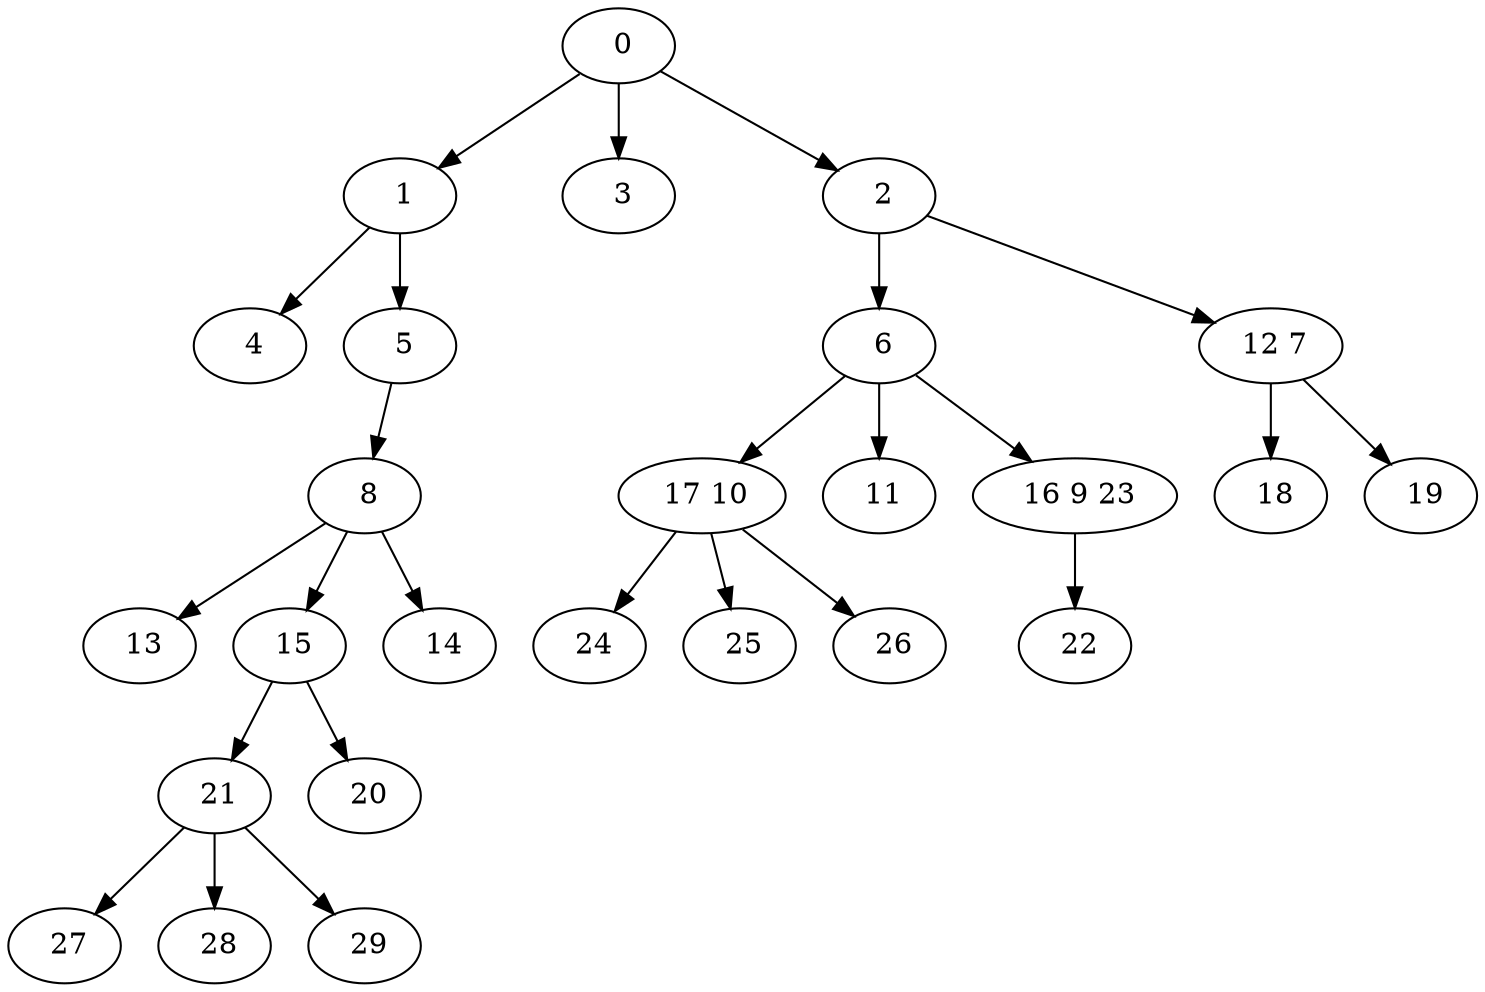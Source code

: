 digraph mytree {
" 0" -> " 1";
" 0" -> " 3";
" 0" -> " 2";
" 1" -> " 4";
" 1" -> " 5";
" 3";
" 2" -> " 6";
" 2" -> " 12 7";
" 6" -> " 17 10";
" 6" -> " 11";
" 6" -> " 16 9 23";
" 4";
" 5" -> " 8";
" 8" -> " 13";
" 8" -> " 15";
" 8" -> " 14";
" 13";
" 15" -> " 21";
" 15" -> " 20";
" 21" -> " 27";
" 21" -> " 28";
" 21" -> " 29";
" 14";
" 27";
" 28";
" 29";
" 17 10" -> " 24";
" 17 10" -> " 25";
" 17 10" -> " 26";
" 24";
" 25";
" 26";
" 20";
" 12 7" -> " 18";
" 12 7" -> " 19";
" 18";
" 19";
" 11";
" 16 9 23" -> " 22";
" 22";
}
